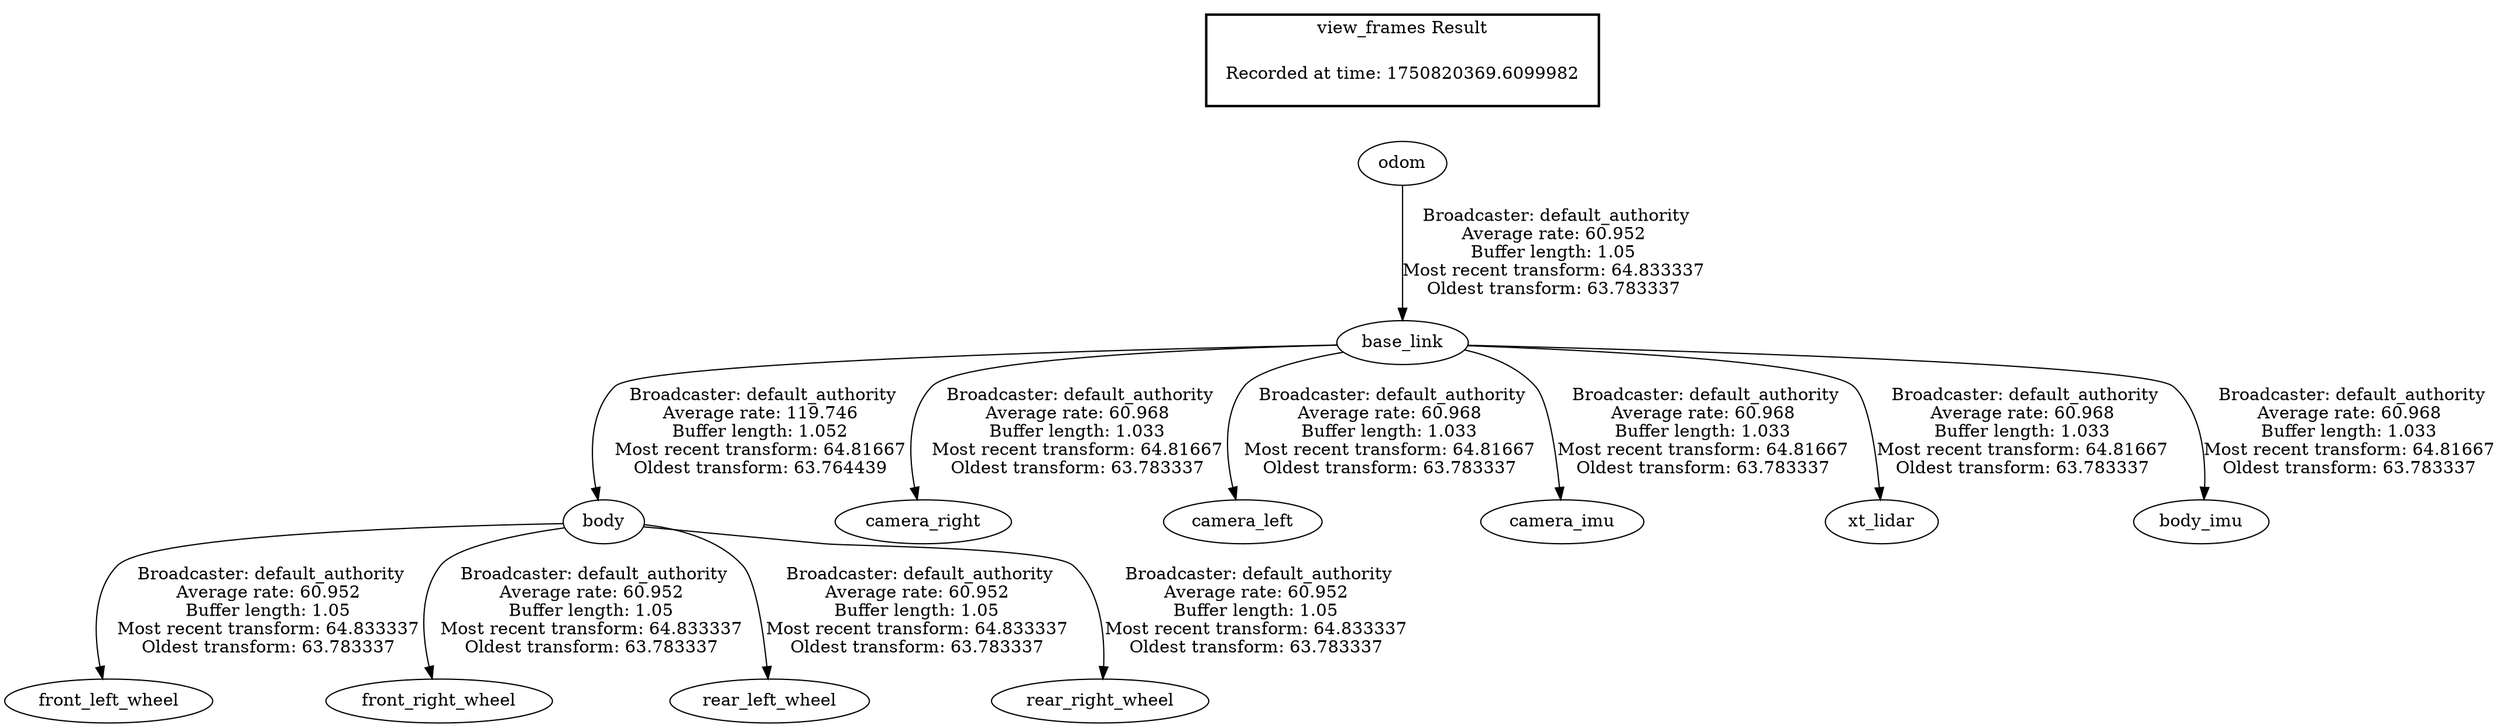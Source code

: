 digraph G {
"body" -> "front_left_wheel"[label=" Broadcaster: default_authority\nAverage rate: 60.952\nBuffer length: 1.05\nMost recent transform: 64.833337\nOldest transform: 63.783337\n"];
"base_link" -> "body"[label=" Broadcaster: default_authority\nAverage rate: 119.746\nBuffer length: 1.052\nMost recent transform: 64.81667\nOldest transform: 63.764439\n"];
"body" -> "front_right_wheel"[label=" Broadcaster: default_authority\nAverage rate: 60.952\nBuffer length: 1.05\nMost recent transform: 64.833337\nOldest transform: 63.783337\n"];
"body" -> "rear_left_wheel"[label=" Broadcaster: default_authority\nAverage rate: 60.952\nBuffer length: 1.05\nMost recent transform: 64.833337\nOldest transform: 63.783337\n"];
"body" -> "rear_right_wheel"[label=" Broadcaster: default_authority\nAverage rate: 60.952\nBuffer length: 1.05\nMost recent transform: 64.833337\nOldest transform: 63.783337\n"];
"odom" -> "base_link"[label=" Broadcaster: default_authority\nAverage rate: 60.952\nBuffer length: 1.05\nMost recent transform: 64.833337\nOldest transform: 63.783337\n"];
"base_link" -> "camera_right"[label=" Broadcaster: default_authority\nAverage rate: 60.968\nBuffer length: 1.033\nMost recent transform: 64.81667\nOldest transform: 63.783337\n"];
"base_link" -> "camera_left"[label=" Broadcaster: default_authority\nAverage rate: 60.968\nBuffer length: 1.033\nMost recent transform: 64.81667\nOldest transform: 63.783337\n"];
"base_link" -> "camera_imu"[label=" Broadcaster: default_authority\nAverage rate: 60.968\nBuffer length: 1.033\nMost recent transform: 64.81667\nOldest transform: 63.783337\n"];
"base_link" -> "xt_lidar"[label=" Broadcaster: default_authority\nAverage rate: 60.968\nBuffer length: 1.033\nMost recent transform: 64.81667\nOldest transform: 63.783337\n"];
"base_link" -> "body_imu"[label=" Broadcaster: default_authority\nAverage rate: 60.968\nBuffer length: 1.033\nMost recent transform: 64.81667\nOldest transform: 63.783337\n"];
edge [style=invis];
 subgraph cluster_legend { style=bold; color=black; label ="view_frames Result";
"Recorded at time: 1750820369.6099982"[ shape=plaintext ] ;
}->"odom";
}